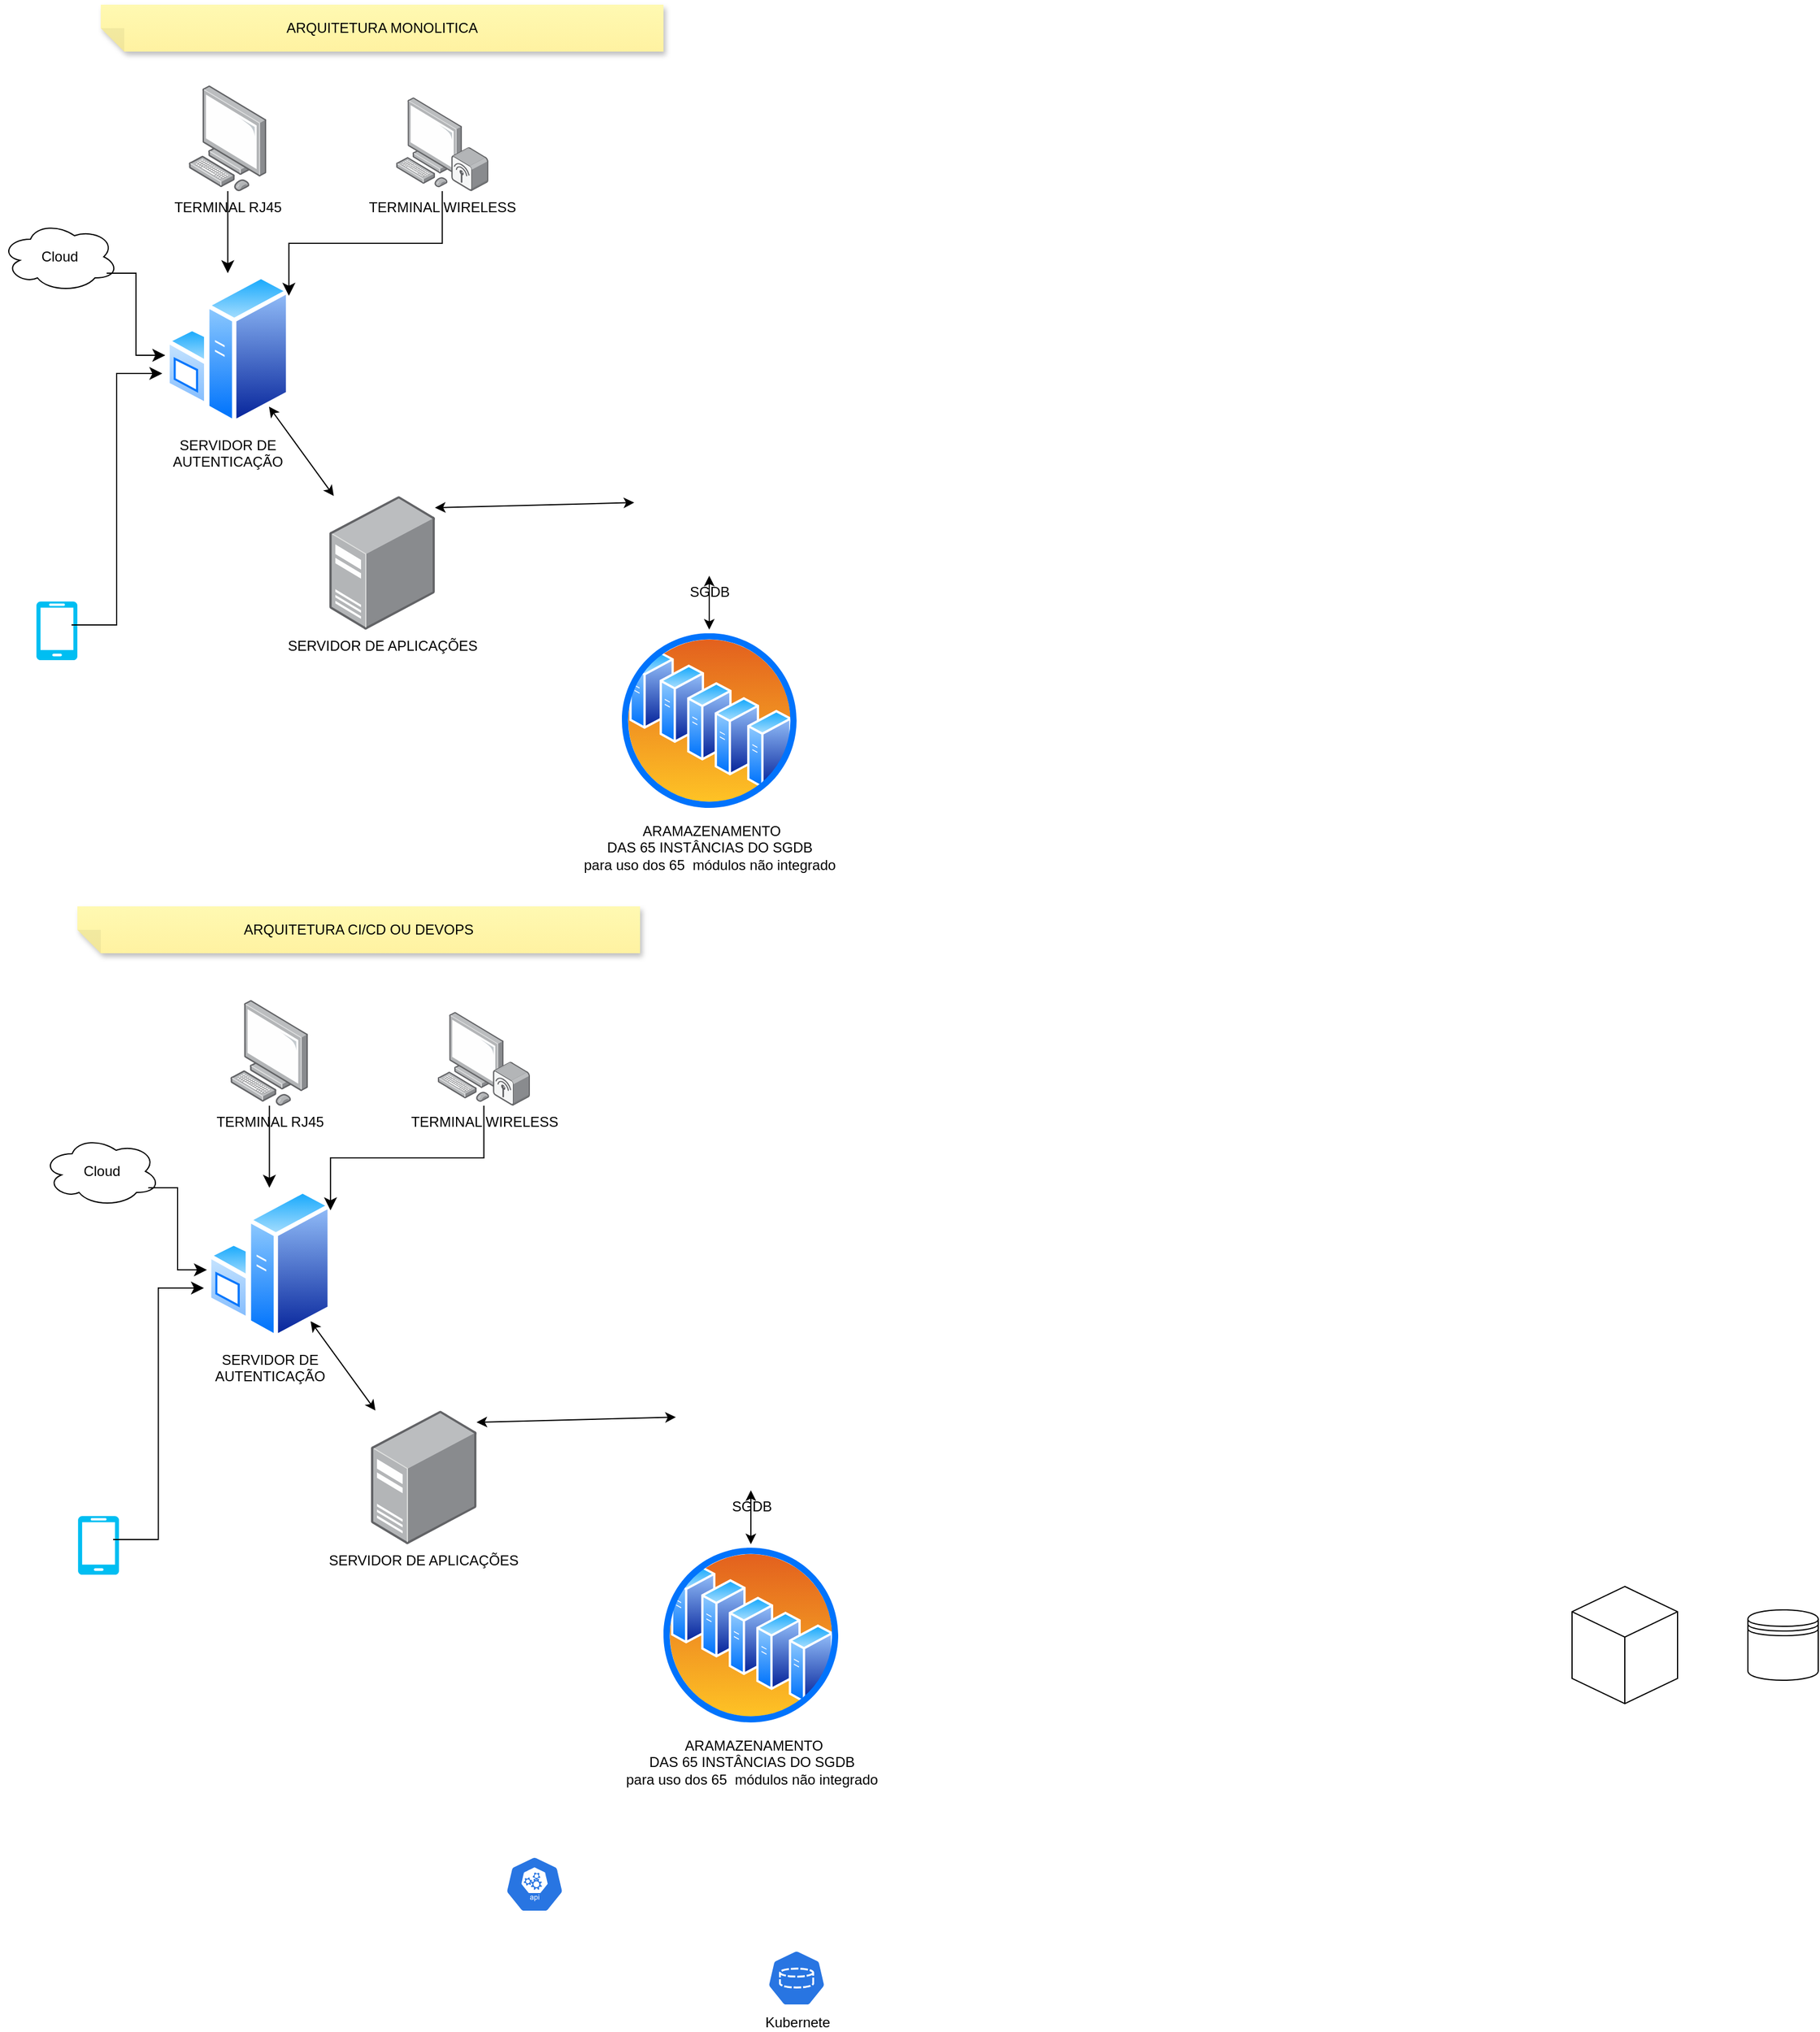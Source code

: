 <mxfile version="20.8.20" type="github">
  <diagram name="Página-1" id="vrQVgnBcplRZsaQNlVIw">
    <mxGraphModel dx="1877" dy="1742" grid="1" gridSize="10" guides="1" tooltips="1" connect="1" arrows="1" fold="1" page="1" pageScale="1" pageWidth="827" pageHeight="1169" math="0" shadow="0">
      <root>
        <mxCell id="0" />
        <mxCell id="1" parent="0" />
        <mxCell id="DquQTZMPiSn_yVQ3O4vY-1" value="" style="shape=datastore;whiteSpace=wrap;html=1;" vertex="1" parent="1">
          <mxGeometry x="740" y="200" width="60" height="60" as="geometry" />
        </mxCell>
        <mxCell id="DquQTZMPiSn_yVQ3O4vY-2" value="" style="html=1;whiteSpace=wrap;shape=isoCube2;backgroundOutline=1;isoAngle=15;" vertex="1" parent="1">
          <mxGeometry x="590" y="180" width="90" height="100" as="geometry" />
        </mxCell>
        <mxCell id="DquQTZMPiSn_yVQ3O4vY-3" value="Cloud" style="ellipse;shape=cloud;whiteSpace=wrap;html=1;align=center;" vertex="1" parent="1">
          <mxGeometry x="-750" y="-984" width="100" height="60" as="geometry" />
        </mxCell>
        <mxCell id="DquQTZMPiSn_yVQ3O4vY-8" value="" style="verticalLabelPosition=bottom;html=1;verticalAlign=top;align=center;strokeColor=none;fillColor=#00BEF2;shape=mxgraph.azure.mobile;pointerEvents=1;" vertex="1" parent="1">
          <mxGeometry x="-720" y="-660" width="35" height="50" as="geometry" />
        </mxCell>
        <mxCell id="DquQTZMPiSn_yVQ3O4vY-10" value="SGDB" style="shape=image;html=1;verticalAlign=top;verticalLabelPosition=bottom;labelBackgroundColor=#ffffff;imageAspect=0;aspect=fixed;image=https://cdn2.iconfinder.com/data/icons/whcompare-isometric-web-hosting-servers/50/database-cache-128.png" vertex="1" parent="1">
          <mxGeometry x="-210" y="-810" width="128" height="128" as="geometry" />
        </mxCell>
        <mxCell id="DquQTZMPiSn_yVQ3O4vY-33" value="" style="edgeStyle=elbowEdgeStyle;elbow=horizontal;endArrow=classic;html=1;curved=0;rounded=0;endSize=8;startSize=8;entryX=-0.024;entryY=0.658;entryDx=0;entryDy=0;entryPerimeter=0;" edge="1" parent="1" target="DquQTZMPiSn_yVQ3O4vY-36">
          <mxGeometry width="50" height="50" relative="1" as="geometry">
            <mxPoint x="-690" y="-640" as="sourcePoint" />
            <mxPoint x="-620" y="-830" as="targetPoint" />
          </mxGeometry>
        </mxCell>
        <mxCell id="DquQTZMPiSn_yVQ3O4vY-35" value="" style="edgeStyle=elbowEdgeStyle;elbow=horizontal;endArrow=classic;html=1;curved=0;rounded=0;endSize=8;startSize=8;entryX=0;entryY=0.156;entryDx=0;entryDy=0;entryPerimeter=0;" edge="1" parent="1">
          <mxGeometry width="50" height="50" relative="1" as="geometry">
            <mxPoint x="-660" y="-940" as="sourcePoint" />
            <mxPoint x="-610" y="-869.985" as="targetPoint" />
          </mxGeometry>
        </mxCell>
        <mxCell id="DquQTZMPiSn_yVQ3O4vY-36" value="SERVIDOR DE &lt;br&gt;AUTENTICAÇÃO" style="aspect=fixed;perimeter=ellipsePerimeter;html=1;align=center;shadow=0;dashed=0;spacingTop=3;image;image=img/lib/active_directory/windows_server.svg;" vertex="1" parent="1">
          <mxGeometry x="-610" y="-940" width="106.6" height="130" as="geometry" />
        </mxCell>
        <mxCell id="DquQTZMPiSn_yVQ3O4vY-38" value="TERMINAL RJ45" style="points=[];aspect=fixed;html=1;align=center;shadow=0;dashed=0;image;image=img/lib/allied_telesis/computer_and_terminals/Personal_Computer.svg;" vertex="1" parent="1">
          <mxGeometry x="-590" y="-1100" width="66.41" height="90" as="geometry" />
        </mxCell>
        <mxCell id="DquQTZMPiSn_yVQ3O4vY-39" value="TERMINAL WIRELESS" style="points=[];aspect=fixed;html=1;align=center;shadow=0;dashed=0;image;image=img/lib/allied_telesis/computer_and_terminals/Personal_Computer_Wireless.svg;" vertex="1" parent="1">
          <mxGeometry x="-413" y="-1090" width="78.5" height="80" as="geometry" />
        </mxCell>
        <mxCell id="DquQTZMPiSn_yVQ3O4vY-41" value="" style="edgeStyle=elbowEdgeStyle;elbow=horizontal;endArrow=classic;html=1;curved=0;rounded=0;endSize=8;startSize=8;" edge="1" parent="1" source="DquQTZMPiSn_yVQ3O4vY-38" target="DquQTZMPiSn_yVQ3O4vY-36">
          <mxGeometry width="50" height="50" relative="1" as="geometry">
            <mxPoint x="-590" y="-870" as="sourcePoint" />
            <mxPoint x="-540" y="-920" as="targetPoint" />
            <Array as="points">
              <mxPoint x="-560" y="-930" />
            </Array>
          </mxGeometry>
        </mxCell>
        <mxCell id="DquQTZMPiSn_yVQ3O4vY-43" value="" style="edgeStyle=elbowEdgeStyle;elbow=vertical;endArrow=classic;html=1;curved=0;rounded=0;endSize=8;startSize=8;entryX=0.989;entryY=0.148;entryDx=0;entryDy=0;entryPerimeter=0;" edge="1" parent="1" source="DquQTZMPiSn_yVQ3O4vY-39" target="DquQTZMPiSn_yVQ3O4vY-36">
          <mxGeometry width="50" height="50" relative="1" as="geometry">
            <mxPoint x="-410" y="-820" as="sourcePoint" />
            <mxPoint x="-360" y="-870" as="targetPoint" />
          </mxGeometry>
        </mxCell>
        <mxCell id="DquQTZMPiSn_yVQ3O4vY-45" value="" style="endArrow=classic;startArrow=classic;html=1;rounded=0;" edge="1" parent="1" source="DquQTZMPiSn_yVQ3O4vY-36" target="DquQTZMPiSn_yVQ3O4vY-48">
          <mxGeometry width="50" height="50" relative="1" as="geometry">
            <mxPoint x="-350" y="-800" as="sourcePoint" />
            <mxPoint x="-300" y="-850" as="targetPoint" />
          </mxGeometry>
        </mxCell>
        <mxCell id="DquQTZMPiSn_yVQ3O4vY-46" value="" style="endArrow=classic;startArrow=classic;html=1;rounded=0;" edge="1" parent="1" source="DquQTZMPiSn_yVQ3O4vY-10" target="DquQTZMPiSn_yVQ3O4vY-47">
          <mxGeometry width="50" height="50" relative="1" as="geometry">
            <mxPoint x="-220" y="-730" as="sourcePoint" />
            <mxPoint x="-170" y="-730" as="targetPoint" />
          </mxGeometry>
        </mxCell>
        <mxCell id="DquQTZMPiSn_yVQ3O4vY-47" value="&amp;nbsp;ARAMAZENAMENTO&lt;br style=&quot;border-color: var(--border-color);&quot;&gt;DAS 65 INSTÂNCIAS DO SGDB&lt;br style=&quot;border-color: var(--border-color);&quot;&gt;para uso dos 65&amp;nbsp; módulos não integrado" style="aspect=fixed;perimeter=ellipsePerimeter;html=1;align=center;shadow=0;dashed=0;spacingTop=3;image;image=img/lib/active_directory/server_farm.svg;" vertex="1" parent="1">
          <mxGeometry x="-223.5" y="-636" width="155" height="155" as="geometry" />
        </mxCell>
        <mxCell id="DquQTZMPiSn_yVQ3O4vY-48" value="SERVIDOR DE APLICAÇÕES" style="points=[];aspect=fixed;html=1;align=center;shadow=0;dashed=0;image;image=img/lib/allied_telesis/computer_and_terminals/Server_Desktop.svg;" vertex="1" parent="1">
          <mxGeometry x="-470" y="-750" width="89.93" height="114" as="geometry" />
        </mxCell>
        <mxCell id="DquQTZMPiSn_yVQ3O4vY-49" value="" style="endArrow=classic;startArrow=classic;html=1;rounded=0;" edge="1" parent="1" target="DquQTZMPiSn_yVQ3O4vY-10">
          <mxGeometry width="50" height="50" relative="1" as="geometry">
            <mxPoint x="-380" y="-740" as="sourcePoint" />
            <mxPoint x="-320" y="-800" as="targetPoint" />
          </mxGeometry>
        </mxCell>
        <mxCell id="DquQTZMPiSn_yVQ3O4vY-51" value="ARQUITETURA MONOLITICA" style="shape=note;whiteSpace=wrap;html=1;backgroundOutline=1;fontColor=#000000;darkOpacity=0.05;fillColor=#FFF9B2;strokeColor=none;fillStyle=solid;direction=west;gradientDirection=north;gradientColor=#FFF2A1;shadow=1;size=20;pointerEvents=1;" vertex="1" parent="1">
          <mxGeometry x="-665.04" y="-1169" width="480" height="40" as="geometry" />
        </mxCell>
        <mxCell id="DquQTZMPiSn_yVQ3O4vY-52" value="ARQUITETURA CI/CD OU DEVOPS" style="shape=note;whiteSpace=wrap;html=1;backgroundOutline=1;fontColor=#000000;darkOpacity=0.05;fillColor=#FFF9B2;strokeColor=none;fillStyle=solid;direction=west;gradientDirection=north;gradientColor=#FFF2A1;shadow=1;size=20;pointerEvents=1;" vertex="1" parent="1">
          <mxGeometry x="-685" y="-400" width="480" height="40" as="geometry" />
        </mxCell>
        <mxCell id="DquQTZMPiSn_yVQ3O4vY-53" value="Cloud" style="ellipse;shape=cloud;whiteSpace=wrap;html=1;align=center;" vertex="1" parent="1">
          <mxGeometry x="-714.5" y="-204" width="100" height="60" as="geometry" />
        </mxCell>
        <mxCell id="DquQTZMPiSn_yVQ3O4vY-54" value="" style="verticalLabelPosition=bottom;html=1;verticalAlign=top;align=center;strokeColor=none;fillColor=#00BEF2;shape=mxgraph.azure.mobile;pointerEvents=1;" vertex="1" parent="1">
          <mxGeometry x="-684.5" y="120" width="35" height="50" as="geometry" />
        </mxCell>
        <mxCell id="DquQTZMPiSn_yVQ3O4vY-55" value="SGDB" style="shape=image;html=1;verticalAlign=top;verticalLabelPosition=bottom;labelBackgroundColor=#ffffff;imageAspect=0;aspect=fixed;image=https://cdn2.iconfinder.com/data/icons/whcompare-isometric-web-hosting-servers/50/database-cache-128.png" vertex="1" parent="1">
          <mxGeometry x="-174.5" y="-30" width="128" height="128" as="geometry" />
        </mxCell>
        <mxCell id="DquQTZMPiSn_yVQ3O4vY-56" value="" style="edgeStyle=elbowEdgeStyle;elbow=horizontal;endArrow=classic;html=1;curved=0;rounded=0;endSize=8;startSize=8;entryX=-0.024;entryY=0.658;entryDx=0;entryDy=0;entryPerimeter=0;" edge="1" parent="1" target="DquQTZMPiSn_yVQ3O4vY-58">
          <mxGeometry width="50" height="50" relative="1" as="geometry">
            <mxPoint x="-654.5" y="140" as="sourcePoint" />
            <mxPoint x="-584.5" y="-50" as="targetPoint" />
          </mxGeometry>
        </mxCell>
        <mxCell id="DquQTZMPiSn_yVQ3O4vY-57" value="" style="edgeStyle=elbowEdgeStyle;elbow=horizontal;endArrow=classic;html=1;curved=0;rounded=0;endSize=8;startSize=8;entryX=0;entryY=0.156;entryDx=0;entryDy=0;entryPerimeter=0;" edge="1" parent="1">
          <mxGeometry width="50" height="50" relative="1" as="geometry">
            <mxPoint x="-624.5" y="-160" as="sourcePoint" />
            <mxPoint x="-574.5" y="-89.985" as="targetPoint" />
          </mxGeometry>
        </mxCell>
        <mxCell id="DquQTZMPiSn_yVQ3O4vY-58" value="SERVIDOR DE &lt;br&gt;AUTENTICAÇÃO" style="aspect=fixed;perimeter=ellipsePerimeter;html=1;align=center;shadow=0;dashed=0;spacingTop=3;image;image=img/lib/active_directory/windows_server.svg;" vertex="1" parent="1">
          <mxGeometry x="-574.5" y="-160" width="106.6" height="130" as="geometry" />
        </mxCell>
        <mxCell id="DquQTZMPiSn_yVQ3O4vY-59" value="TERMINAL RJ45" style="points=[];aspect=fixed;html=1;align=center;shadow=0;dashed=0;image;image=img/lib/allied_telesis/computer_and_terminals/Personal_Computer.svg;" vertex="1" parent="1">
          <mxGeometry x="-554.5" y="-320" width="66.41" height="90" as="geometry" />
        </mxCell>
        <mxCell id="DquQTZMPiSn_yVQ3O4vY-60" value="TERMINAL WIRELESS" style="points=[];aspect=fixed;html=1;align=center;shadow=0;dashed=0;image;image=img/lib/allied_telesis/computer_and_terminals/Personal_Computer_Wireless.svg;" vertex="1" parent="1">
          <mxGeometry x="-377.5" y="-310" width="78.5" height="80" as="geometry" />
        </mxCell>
        <mxCell id="DquQTZMPiSn_yVQ3O4vY-61" value="" style="edgeStyle=elbowEdgeStyle;elbow=horizontal;endArrow=classic;html=1;curved=0;rounded=0;endSize=8;startSize=8;" edge="1" parent="1" source="DquQTZMPiSn_yVQ3O4vY-59" target="DquQTZMPiSn_yVQ3O4vY-58">
          <mxGeometry width="50" height="50" relative="1" as="geometry">
            <mxPoint x="-554.5" y="-90" as="sourcePoint" />
            <mxPoint x="-504.5" y="-140" as="targetPoint" />
            <Array as="points">
              <mxPoint x="-524.5" y="-150" />
            </Array>
          </mxGeometry>
        </mxCell>
        <mxCell id="DquQTZMPiSn_yVQ3O4vY-62" value="" style="edgeStyle=elbowEdgeStyle;elbow=vertical;endArrow=classic;html=1;curved=0;rounded=0;endSize=8;startSize=8;entryX=0.989;entryY=0.148;entryDx=0;entryDy=0;entryPerimeter=0;" edge="1" parent="1" source="DquQTZMPiSn_yVQ3O4vY-60" target="DquQTZMPiSn_yVQ3O4vY-58">
          <mxGeometry width="50" height="50" relative="1" as="geometry">
            <mxPoint x="-374.5" y="-40" as="sourcePoint" />
            <mxPoint x="-324.5" y="-90" as="targetPoint" />
          </mxGeometry>
        </mxCell>
        <mxCell id="DquQTZMPiSn_yVQ3O4vY-63" value="" style="endArrow=classic;startArrow=classic;html=1;rounded=0;" edge="1" parent="1" source="DquQTZMPiSn_yVQ3O4vY-58" target="DquQTZMPiSn_yVQ3O4vY-66">
          <mxGeometry width="50" height="50" relative="1" as="geometry">
            <mxPoint x="-314.5" y="-20" as="sourcePoint" />
            <mxPoint x="-264.5" y="-70" as="targetPoint" />
          </mxGeometry>
        </mxCell>
        <mxCell id="DquQTZMPiSn_yVQ3O4vY-64" value="" style="endArrow=classic;startArrow=classic;html=1;rounded=0;" edge="1" parent="1" source="DquQTZMPiSn_yVQ3O4vY-55" target="DquQTZMPiSn_yVQ3O4vY-65">
          <mxGeometry width="50" height="50" relative="1" as="geometry">
            <mxPoint x="-184.5" y="50" as="sourcePoint" />
            <mxPoint x="-134.5" y="50" as="targetPoint" />
          </mxGeometry>
        </mxCell>
        <mxCell id="DquQTZMPiSn_yVQ3O4vY-65" value="&amp;nbsp;ARAMAZENAMENTO&lt;br style=&quot;border-color: var(--border-color);&quot;&gt;DAS 65 INSTÂNCIAS DO SGDB&lt;br style=&quot;border-color: var(--border-color);&quot;&gt;para uso dos 65&amp;nbsp; módulos não integrado" style="aspect=fixed;perimeter=ellipsePerimeter;html=1;align=center;shadow=0;dashed=0;spacingTop=3;image;image=img/lib/active_directory/server_farm.svg;" vertex="1" parent="1">
          <mxGeometry x="-188" y="144" width="155" height="155" as="geometry" />
        </mxCell>
        <mxCell id="DquQTZMPiSn_yVQ3O4vY-66" value="SERVIDOR DE APLICAÇÕES" style="points=[];aspect=fixed;html=1;align=center;shadow=0;dashed=0;image;image=img/lib/allied_telesis/computer_and_terminals/Server_Desktop.svg;" vertex="1" parent="1">
          <mxGeometry x="-434.5" y="30" width="89.93" height="114" as="geometry" />
        </mxCell>
        <mxCell id="DquQTZMPiSn_yVQ3O4vY-67" value="" style="endArrow=classic;startArrow=classic;html=1;rounded=0;" edge="1" parent="1" target="DquQTZMPiSn_yVQ3O4vY-55">
          <mxGeometry width="50" height="50" relative="1" as="geometry">
            <mxPoint x="-344.5" y="40" as="sourcePoint" />
            <mxPoint x="-284.5" y="-20" as="targetPoint" />
          </mxGeometry>
        </mxCell>
        <mxCell id="DquQTZMPiSn_yVQ3O4vY-68" value="Kubernete" style="sketch=0;html=1;dashed=0;whitespace=wrap;fillColor=#2875E2;strokeColor=#ffffff;points=[[0.005,0.63,0],[0.1,0.2,0],[0.9,0.2,0],[0.5,0,0],[0.995,0.63,0],[0.72,0.99,0],[0.5,1,0],[0.28,0.99,0]];verticalLabelPosition=bottom;align=center;verticalAlign=top;shape=mxgraph.kubernetes.icon;prIcon=pvc" vertex="1" parent="1">
          <mxGeometry x="-96.5" y="490" width="50" height="48" as="geometry" />
        </mxCell>
        <mxCell id="DquQTZMPiSn_yVQ3O4vY-69" value="" style="sketch=0;html=1;dashed=0;whitespace=wrap;fillColor=#2875E2;strokeColor=#ffffff;points=[[0.005,0.63,0],[0.1,0.2,0],[0.9,0.2,0],[0.5,0,0],[0.995,0.63,0],[0.72,0.99,0],[0.5,1,0],[0.28,0.99,0]];verticalLabelPosition=bottom;align=center;verticalAlign=top;shape=mxgraph.kubernetes.icon;prIcon=api" vertex="1" parent="1">
          <mxGeometry x="-320" y="410" width="50" height="48" as="geometry" />
        </mxCell>
      </root>
    </mxGraphModel>
  </diagram>
</mxfile>
